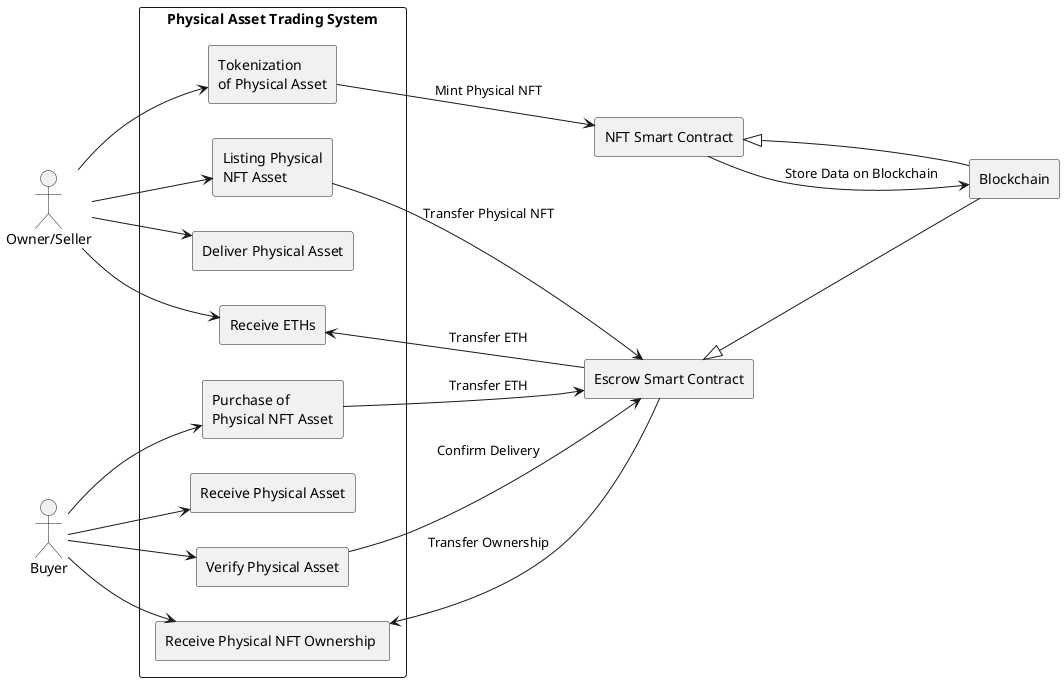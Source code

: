 @startuml usecase2
left to right direction
skinparam packageStyle rectangle

actor Owner as "Owner/Seller"
actor Buyer as "Buyer"

rectangle "Blockchain" as Blockchain
rectangle "NFT Smart Contract" as NFTContract
rectangle "Escrow Smart Contract" as EscrowContract

rectangle "Physical Asset Trading System" {
  rectangle "Tokenization\nof Physical Asset" as Tokenization
  rectangle "Listing Physical\nNFT Asset" as Listing
  rectangle "Purchase of\nPhysical NFT Asset" as Purchase
  rectangle "Deliver Physical Asset" as Delivery
  rectangle "Receive Physical Asset" as Receive
  rectangle "Verify Physical Asset" as Verification
  rectangle "Receive Physical NFT Ownership " as NFTOwnership
  rectangle "Receive ETHs" as ETH

  Owner --> Tokenization
  Tokenization --> NFTContract : Mint Physical NFT

  NFTContract --> Blockchain : Store Data on Blockchain

  Owner --> Listing
  Listing --> EscrowContract : Transfer Physical NFT

  Buyer --> Purchase
  Purchase --> EscrowContract : Transfer ETH

  Owner --> Delivery

  Buyer --> Receive

  Buyer --> Verification

  Verification --> EscrowContract : Confirm Delivery

  Buyer --> NFTOwnership
  
  EscrowContract --> NFTOwnership : Transfer Ownership

  Owner --> ETH

  EscrowContract --> ETH : Transfer ETH 

  NFTContract <|-- Blockchain

  EscrowContract <|-- Blockchain
}

@enduml


